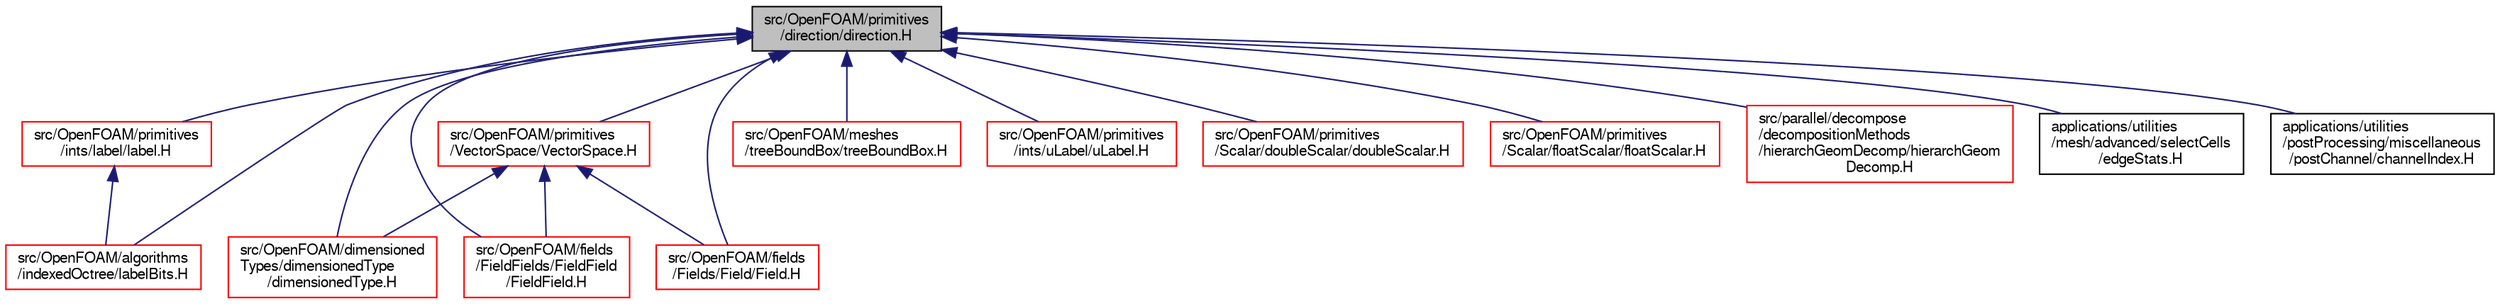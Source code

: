 digraph "src/OpenFOAM/primitives/direction/direction.H"
{
  bgcolor="transparent";
  edge [fontname="FreeSans",fontsize="10",labelfontname="FreeSans",labelfontsize="10"];
  node [fontname="FreeSans",fontsize="10",shape=record];
  Node2 [label="src/OpenFOAM/primitives\l/direction/direction.H",height=0.2,width=0.4,color="black", fillcolor="grey75", style="filled", fontcolor="black"];
  Node2 -> Node3 [dir="back",color="midnightblue",fontsize="10",style="solid",fontname="FreeSans"];
  Node3 [label="src/OpenFOAM/algorithms\l/indexedOctree/labelBits.H",height=0.2,width=0.4,color="red",URL="$a08393.html"];
  Node2 -> Node125 [dir="back",color="midnightblue",fontsize="10",style="solid",fontname="FreeSans"];
  Node125 [label="src/OpenFOAM/dimensioned\lTypes/dimensionedType\l/dimensionedType.H",height=0.2,width=0.4,color="red",URL="$a09374.html"];
  Node2 -> Node3005 [dir="back",color="midnightblue",fontsize="10",style="solid",fontname="FreeSans"];
  Node3005 [label="src/OpenFOAM/fields\l/FieldFields/FieldField\l/FieldField.H",height=0.2,width=0.4,color="red",URL="$a09473.html"];
  Node2 -> Node3137 [dir="back",color="midnightblue",fontsize="10",style="solid",fontname="FreeSans"];
  Node3137 [label="src/OpenFOAM/fields\l/Fields/Field/Field.H",height=0.2,width=0.4,color="red",URL="$a09575.html"];
  Node2 -> Node3970 [dir="back",color="midnightblue",fontsize="10",style="solid",fontname="FreeSans"];
  Node3970 [label="src/OpenFOAM/meshes\l/treeBoundBox/treeBoundBox.H",height=0.2,width=0.4,color="red",URL="$a12128.html"];
  Node2 -> Node4548 [dir="back",color="midnightblue",fontsize="10",style="solid",fontname="FreeSans"];
  Node4548 [label="src/OpenFOAM/primitives\l/ints/label/label.H",height=0.2,width=0.4,color="red",URL="$a12371.html"];
  Node4548 -> Node3 [dir="back",color="midnightblue",fontsize="10",style="solid",fontname="FreeSans"];
  Node2 -> Node5996 [dir="back",color="midnightblue",fontsize="10",style="solid",fontname="FreeSans"];
  Node5996 [label="src/OpenFOAM/primitives\l/ints/uLabel/uLabel.H",height=0.2,width=0.4,color="red",URL="$a12410.html"];
  Node2 -> Node5960 [dir="back",color="midnightblue",fontsize="10",style="solid",fontname="FreeSans"];
  Node5960 [label="src/OpenFOAM/primitives\l/Scalar/doubleScalar/doubleScalar.H",height=0.2,width=0.4,color="red",URL="$a12503.html"];
  Node2 -> Node5991 [dir="back",color="midnightblue",fontsize="10",style="solid",fontname="FreeSans"];
  Node5991 [label="src/OpenFOAM/primitives\l/Scalar/floatScalar/floatScalar.H",height=0.2,width=0.4,color="red",URL="$a12509.html"];
  Node2 -> Node5705 [dir="back",color="midnightblue",fontsize="10",style="solid",fontname="FreeSans"];
  Node5705 [label="src/OpenFOAM/primitives\l/VectorSpace/VectorSpace.H",height=0.2,width=0.4,color="red",URL="$a12863.html"];
  Node5705 -> Node125 [dir="back",color="midnightblue",fontsize="10",style="solid",fontname="FreeSans"];
  Node5705 -> Node3005 [dir="back",color="midnightblue",fontsize="10",style="solid",fontname="FreeSans"];
  Node5705 -> Node3137 [dir="back",color="midnightblue",fontsize="10",style="solid",fontname="FreeSans"];
  Node2 -> Node3571 [dir="back",color="midnightblue",fontsize="10",style="solid",fontname="FreeSans"];
  Node3571 [label="src/parallel/decompose\l/decompositionMethods\l/hierarchGeomDecomp/hierarchGeom\lDecomp.H",height=0.2,width=0.4,color="red",URL="$a13001.html"];
  Node2 -> Node5989 [dir="back",color="midnightblue",fontsize="10",style="solid",fontname="FreeSans"];
  Node5989 [label="applications/utilities\l/mesh/advanced/selectCells\l/edgeStats.H",height=0.2,width=0.4,color="black",URL="$a17825.html"];
  Node2 -> Node3620 [dir="back",color="midnightblue",fontsize="10",style="solid",fontname="FreeSans"];
  Node3620 [label="applications/utilities\l/postProcessing/miscellaneous\l/postChannel/channelIndex.H",height=0.2,width=0.4,color="black",URL="$a19358.html"];
}
